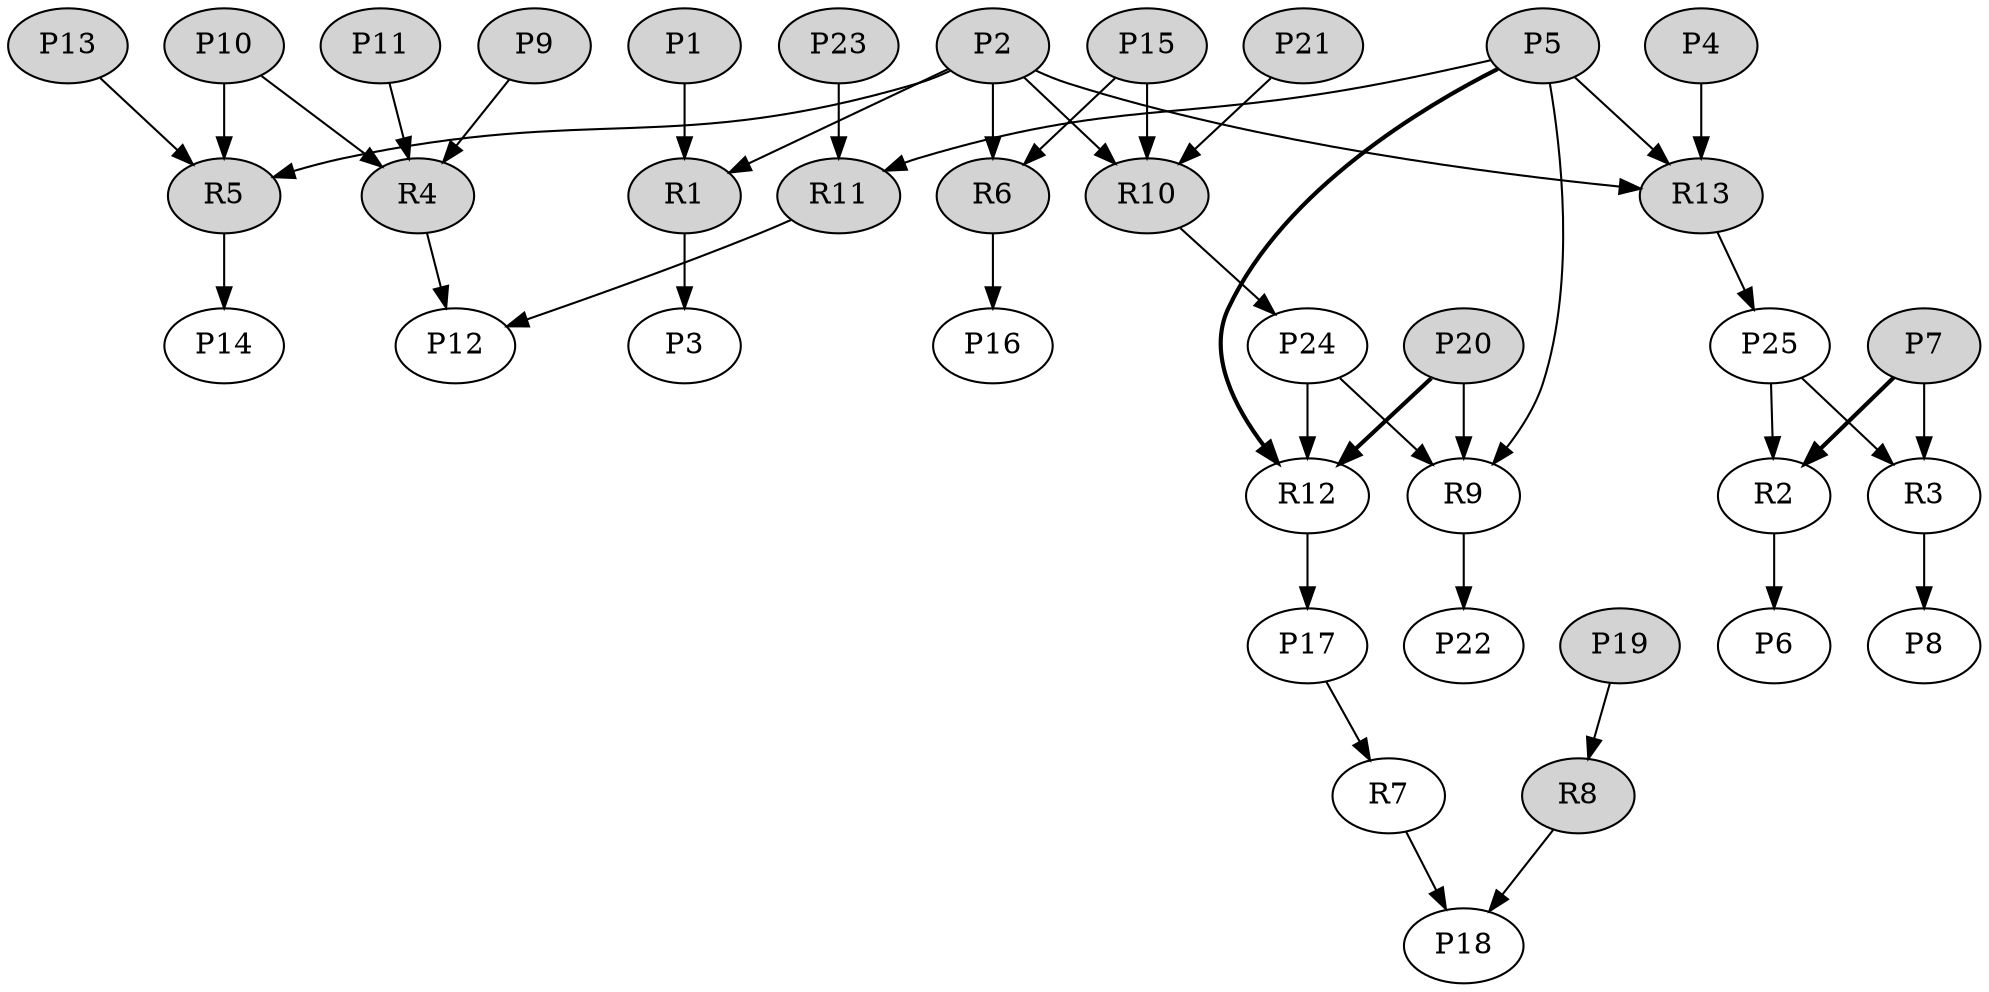 strict digraph {
	1 [label=P1 fillcolor=lightgray style=filled]
	2 [label=P2 fillcolor=lightgray style=filled]
	3 [label=P3]
	4 [label=P4 fillcolor=lightgray style=filled]
	5 [label=P5 fillcolor=lightgray style=filled]
	6 [label=P6]
	7 [label=P7 fillcolor=lightgray style=filled]
	8 [label=P8]
	9 [label=P9 fillcolor=lightgray style=filled]
	10 [label=P10 fillcolor=lightgray style=filled]
	11 [label=P11 fillcolor=lightgray style=filled]
	12 [label=P12]
	13 [label=P13 fillcolor=lightgray style=filled]
	14 [label=P14]
	15 [label=P15 fillcolor=lightgray style=filled]
	16 [label=P16]
	17 [label=P17]
	18 [label=P18]
	19 [label=P19 fillcolor=lightgray style=filled]
	20 [label=P20 fillcolor=lightgray style=filled]
	21 [label=P21 fillcolor=lightgray style=filled]
	22 [label=P22]
	23 [label=P23 fillcolor=lightgray style=filled]
	24 [label=P24]
	25 [label=P25]
	26 [label=R1 fillcolor=lightgray style=filled]
	27 [label=R2]
	28 [label=R3]
	29 [label=R4 fillcolor=lightgray style=filled]
	30 [label=R5 fillcolor=lightgray style=filled]
	31 [label=R6 fillcolor=lightgray style=filled]
	32 [label=R7]
	33 [label=R8 fillcolor=lightgray style=filled]
	34 [label=R9]
	35 [label=R10 fillcolor=lightgray style=filled]
	36 [label=R11 fillcolor=lightgray style=filled]
	37 [label=R12]
	38 [label=R13 fillcolor=lightgray style=filled]
	1 -> 26
	26 -> 3
	26 -> 3
	2 -> 26
	2 -> 30
	2 -> 31
	2 -> 35
	2 -> 38
	25 -> 27
	25 -> 28
	27 -> 6
	27 -> 6
	7 -> 27 [penwidth=2]
	7 -> 28
	28 -> 8
	28 -> 8
	10 -> 29
	10 -> 30
	29 -> 12
	29 -> 12
	29 -> 12
	11 -> 29
	9 -> 29
	13 -> 30
	30 -> 14
	30 -> 14
	30 -> 14
	31 -> 16
	31 -> 16
	15 -> 31
	15 -> 35
	17 -> 32
	32 -> 18
	19 -> 33
	33 -> 18
	5 -> 34
	5 -> 36
	5 -> 37 [penwidth=2]
	5 -> 38
	34 -> 22
	34 -> 22
	34 -> 22
	24 -> 34
	24 -> 37
	20 -> 34
	20 -> 37 [penwidth=2]
	21 -> 35
	35 -> 24
	35 -> 24
	35 -> 24
	36 -> 12
	36 -> 12
	23 -> 36
	37 -> 17
	37 -> 17
	37 -> 17
	38 -> 25
	38 -> 25
	38 -> 25
	4 -> 38
}
